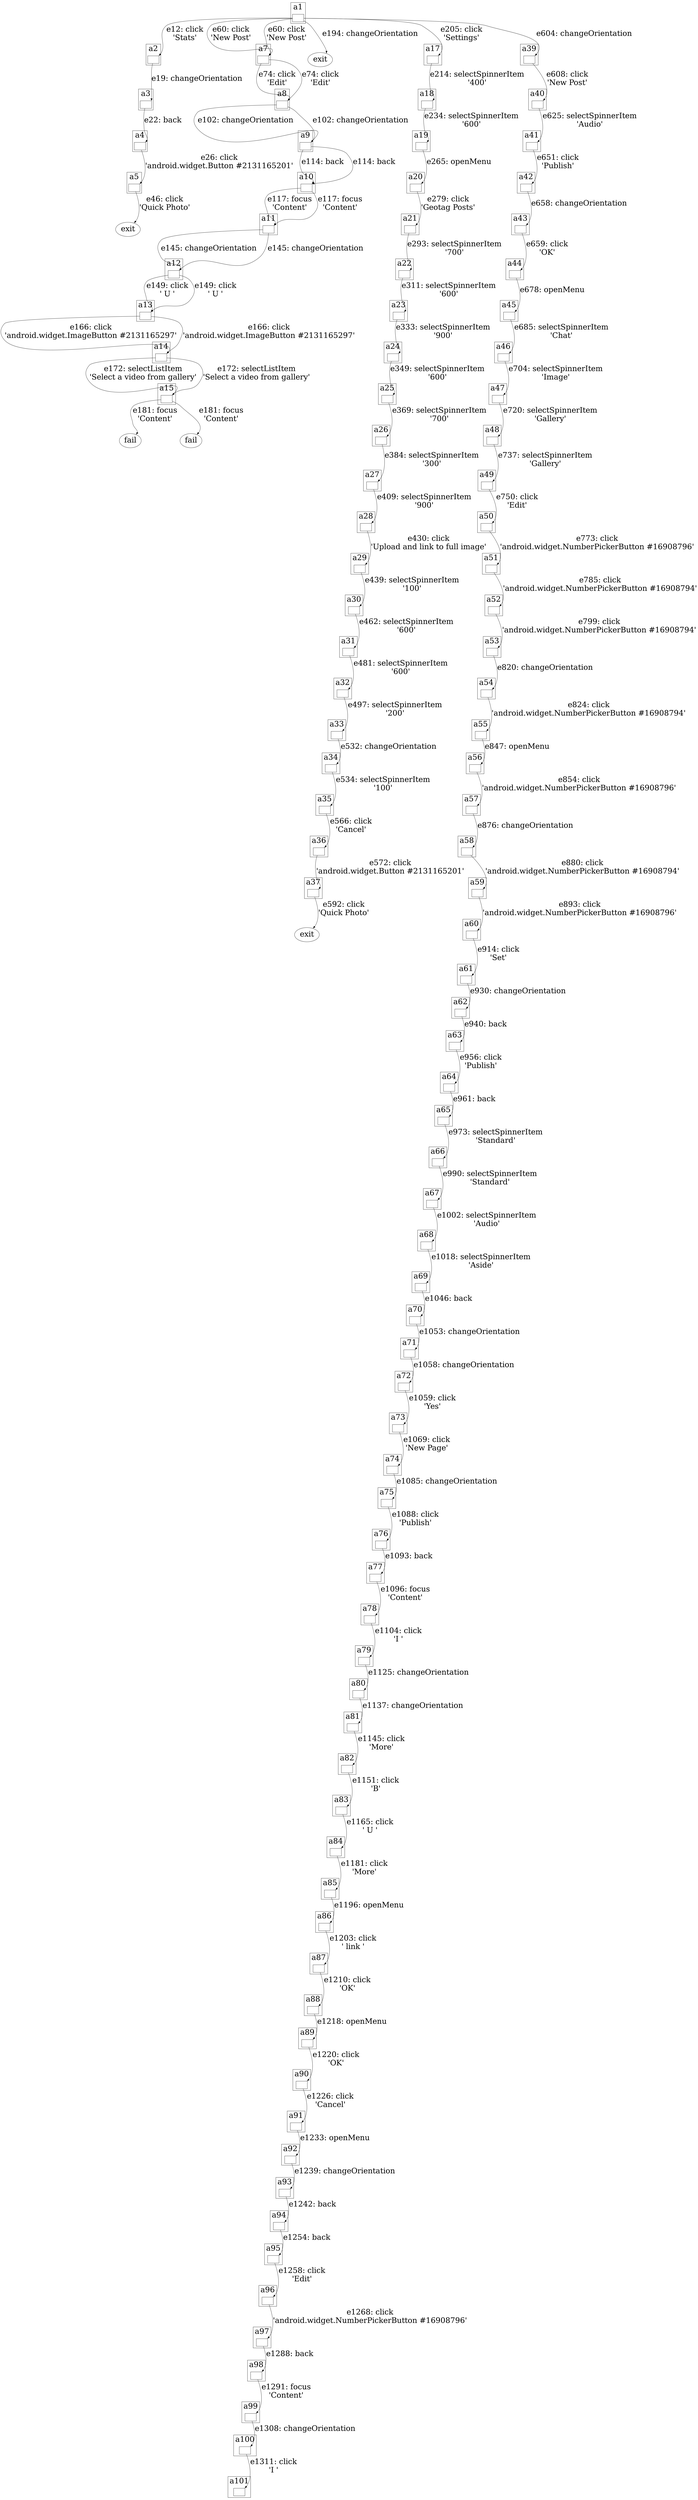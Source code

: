 digraph GuiTree {

	graph [nodesep=1, fontsize=36];
	node [fontsize=36];
	edge [fontsize=36, headport=ne];

## Edges

	a1 -> a2 [label="e12: click\n'Stats'"];
	a2 -> a3 [label="e19: changeOrientation"];
	a3 -> a4 [label="e22: back"];
	a4 -> a5 [label="e26: click\n'android.widget.Button #2131165201'"];
	a5 -> a6 [label="e46: click\n'Quick Photo'"];
	a1 -> a7 [label="e60: click\n'New Post'"];
	a7 -> a8 [label="e74: click\n'Edit'"];
	a8 -> a9 [label="e102: changeOrientation"];
	a9 -> a10 [label="e114: back"];
	a10 -> a11 [label="e117: focus\n'Content'"];
	a11 -> a12 [label="e145: changeOrientation"];
	a12 -> a13 [label="e149: click\n' U '"];
	a13 -> a14 [label="e166: click\n'android.widget.ImageButton #2131165297'"];
	a14 -> a15 [label="e172: selectListItem\n'Select a video from gallery'"];
	a15 -> f0 [label="e181: focus\n'Content'"];
	a1 -> a7 [label="e60: click\n'New Post'"];
	a7 -> a8 [label="e74: click\n'Edit'"];
	a8 -> a9 [label="e102: changeOrientation"];
	a9 -> a10 [label="e114: back"];
	a10 -> a11 [label="e117: focus\n'Content'"];
	a11 -> a12 [label="e145: changeOrientation"];
	a12 -> a13 [label="e149: click\n' U '"];
	a13 -> a14 [label="e166: click\n'android.widget.ImageButton #2131165297'"];
	a14 -> a15 [label="e172: selectListItem\n'Select a video from gallery'"];
	a15 -> f1 [label="e181: focus\n'Content'"];
	a1 -> a16 [label="e194: changeOrientation"];
	a1 -> a17 [label="e205: click\n'Settings'"];
	a17 -> a18 [label="e214: selectSpinnerItem\n'400'"];
	a18 -> a19 [label="e234: selectSpinnerItem\n'600'"];
	a19 -> a20 [label="e265: openMenu"];
	a20 -> a21 [label="e279: click\n'Geotag Posts'"];
	a21 -> a22 [label="e293: selectSpinnerItem\n'700'"];
	a22 -> a23 [label="e311: selectSpinnerItem\n'600'"];
	a23 -> a24 [label="e333: selectSpinnerItem\n'900'"];
	a24 -> a25 [label="e349: selectSpinnerItem\n'600'"];
	a25 -> a26 [label="e369: selectSpinnerItem\n'700'"];
	a26 -> a27 [label="e384: selectSpinnerItem\n'300'"];
	a27 -> a28 [label="e409: selectSpinnerItem\n'900'"];
	a28 -> a29 [label="e430: click\n'Upload and link to full image'"];
	a29 -> a30 [label="e439: selectSpinnerItem\n'100'"];
	a30 -> a31 [label="e462: selectSpinnerItem\n'600'"];
	a31 -> a32 [label="e481: selectSpinnerItem\n'600'"];
	a32 -> a33 [label="e497: selectSpinnerItem\n'200'"];
	a33 -> a34 [label="e532: changeOrientation"];
	a34 -> a35 [label="e534: selectSpinnerItem\n'100'"];
	a35 -> a36 [label="e566: click\n'Cancel'"];
	a36 -> a37 [label="e572: click\n'android.widget.Button #2131165201'"];
	a37 -> a38 [label="e592: click\n'Quick Photo'"];
	a1 -> a39 [label="e604: changeOrientation"];
	a39 -> a40 [label="e608: click\n'New Post'"];
	a40 -> a41 [label="e625: selectSpinnerItem\n'Audio'"];
	a41 -> a42 [label="e651: click\n'Publish'"];
	a42 -> a43 [label="e658: changeOrientation"];
	a43 -> a44 [label="e659: click\n'OK'"];
	a44 -> a45 [label="e678: openMenu"];
	a45 -> a46 [label="e685: selectSpinnerItem\n'Chat'"];
	a46 -> a47 [label="e704: selectSpinnerItem\n'Image'"];
	a47 -> a48 [label="e720: selectSpinnerItem\n'Gallery'"];
	a48 -> a49 [label="e737: selectSpinnerItem\n'Gallery'"];
	a49 -> a50 [label="e750: click\n'Edit'"];
	a50 -> a51 [label="e773: click\n'android.widget.NumberPickerButton #16908796'"];
	a51 -> a52 [label="e785: click\n'android.widget.NumberPickerButton #16908794'"];
	a52 -> a53 [label="e799: click\n'android.widget.NumberPickerButton #16908794'"];
	a53 -> a54 [label="e820: changeOrientation"];
	a54 -> a55 [label="e824: click\n'android.widget.NumberPickerButton #16908794'"];
	a55 -> a56 [label="e847: openMenu"];
	a56 -> a57 [label="e854: click\n'android.widget.NumberPickerButton #16908796'"];
	a57 -> a58 [label="e876: changeOrientation"];
	a58 -> a59 [label="e880: click\n'android.widget.NumberPickerButton #16908794'"];
	a59 -> a60 [label="e893: click\n'android.widget.NumberPickerButton #16908796'"];
	a60 -> a61 [label="e914: click\n'Set'"];
	a61 -> a62 [label="e930: changeOrientation"];
	a62 -> a63 [label="e940: back"];
	a63 -> a64 [label="e956: click\n'Publish'"];
	a64 -> a65 [label="e961: back"];
	a65 -> a66 [label="e973: selectSpinnerItem\n'Standard'"];
	a66 -> a67 [label="e990: selectSpinnerItem\n'Standard'"];
	a67 -> a68 [label="e1002: selectSpinnerItem\n'Audio'"];
	a68 -> a69 [label="e1018: selectSpinnerItem\n'Aside'"];
	a69 -> a70 [label="e1046: back"];
	a70 -> a71 [label="e1053: changeOrientation"];
	a71 -> a72 [label="e1058: changeOrientation"];
	a72 -> a73 [label="e1059: click\n'Yes'"];
	a73 -> a74 [label="e1069: click\n'New Page'"];
	a74 -> a75 [label="e1085: changeOrientation"];
	a75 -> a76 [label="e1088: click\n'Publish'"];
	a76 -> a77 [label="e1093: back"];
	a77 -> a78 [label="e1096: focus\n'Content'"];
	a78 -> a79 [label="e1104: click\n'I '"];
	a79 -> a80 [label="e1125: changeOrientation"];
	a80 -> a81 [label="e1137: changeOrientation"];
	a81 -> a82 [label="e1145: click\n'More'"];
	a82 -> a83 [label="e1151: click\n'B'"];
	a83 -> a84 [label="e1165: click\n' U '"];
	a84 -> a85 [label="e1181: click\n'More'"];
	a85 -> a86 [label="e1196: openMenu"];
	a86 -> a87 [label="e1203: click\n' link '"];
	a87 -> a88 [label="e1210: click\n'OK'"];
	a88 -> a89 [label="e1218: openMenu"];
	a89 -> a90 [label="e1220: click\n'OK'"];
	a90 -> a91 [label="e1226: click\n'Cancel'"];
	a91 -> a92 [label="e1233: openMenu"];
	a92 -> a93 [label="e1239: changeOrientation"];
	a93 -> a94 [label="e1242: back"];
	a94 -> a95 [label="e1254: back"];
	a95 -> a96 [label="e1258: click\n'Edit'"];
	a96 -> a97 [label="e1268: click\n'android.widget.NumberPickerButton #16908796'"];
	a97 -> a98 [label="e1288: back"];
	a98 -> a99 [label="e1291: focus\n'Content'"];
	a99 -> a100 [label="e1308: changeOrientation"];
	a100 -> a101 [label="e1311: click\n'I '"];

## Nodes

	subgraph cluster_a1{label="a1"; a1};
	a1 [label="", shapefile="a1.jpg"];

	subgraph cluster_a2{label="a2"; a2};
	a2 [label="", shapefile="a2.jpg"];

	subgraph cluster_a3{label="a3"; a3};
	a3 [label="", shapefile="a3.jpg"];

	subgraph cluster_a4{label="a4"; a4};
	a4 [label="", shapefile="a4.jpg"];

	subgraph cluster_a5{label="a5"; a5};
	a5 [label="", shapefile="a5.jpg"];

	a6 [label="exit"];

	subgraph cluster_a7{label="a7"; a7};
	a7 [label="", shapefile="a7.jpg"];

	subgraph cluster_a8{label="a8"; a8};
	a8 [label="", shapefile="a8.jpg"];

	subgraph cluster_a9{label="a9"; a9};
	a9 [label="", shapefile="a9.jpg"];

	subgraph cluster_a10{label="a10"; a10};
	a10 [label="", shapefile="a10.jpg"];

	subgraph cluster_a11{label="a11"; a11};
	a11 [label="", shapefile="a11.jpg"];

	subgraph cluster_a12{label="a12"; a12};
	a12 [label="", shapefile="a12.jpg"];

	subgraph cluster_a13{label="a13"; a13};
	a13 [label="", shapefile="a13.jpg"];

	subgraph cluster_a14{label="a14"; a14};
	a14 [label="", shapefile="a14.jpg"];

	subgraph cluster_a15{label="a15"; a15};
	a15 [label="", shapefile="a15.jpg"];

	f0 [label="fail"];

	subgraph cluster_a7{label="a7"; a7};
	a7 [label="", shapefile="a7.jpg"];

	subgraph cluster_a8{label="a8"; a8};
	a8 [label="", shapefile="a8.jpg"];

	subgraph cluster_a9{label="a9"; a9};
	a9 [label="", shapefile="a9.jpg"];

	subgraph cluster_a10{label="a10"; a10};
	a10 [label="", shapefile="a10.jpg"];

	subgraph cluster_a11{label="a11"; a11};
	a11 [label="", shapefile="a11.jpg"];

	subgraph cluster_a12{label="a12"; a12};
	a12 [label="", shapefile="a12.jpg"];

	subgraph cluster_a13{label="a13"; a13};
	a13 [label="", shapefile="a13.jpg"];

	subgraph cluster_a14{label="a14"; a14};
	a14 [label="", shapefile="a14.jpg"];

	subgraph cluster_a15{label="a15"; a15};
	a15 [label="", shapefile="a15.jpg"];

	f1 [label="fail"];

	a16 [label="exit"];

	subgraph cluster_a17{label="a17"; a17};
	a17 [label="", shapefile="a17.jpg"];

	subgraph cluster_a18{label="a18"; a18};
	a18 [label="", shapefile="a18.jpg"];

	subgraph cluster_a19{label="a19"; a19};
	a19 [label="", shapefile="a19.jpg"];

	subgraph cluster_a20{label="a20"; a20};
	a20 [label="", shapefile="a20.jpg"];

	subgraph cluster_a21{label="a21"; a21};
	a21 [label="", shapefile="a21.jpg"];

	subgraph cluster_a22{label="a22"; a22};
	a22 [label="", shapefile="a22.jpg"];

	subgraph cluster_a23{label="a23"; a23};
	a23 [label="", shapefile="a23.jpg"];

	subgraph cluster_a24{label="a24"; a24};
	a24 [label="", shapefile="a24.jpg"];

	subgraph cluster_a25{label="a25"; a25};
	a25 [label="", shapefile="a25.jpg"];

	subgraph cluster_a26{label="a26"; a26};
	a26 [label="", shapefile="a26.jpg"];

	subgraph cluster_a27{label="a27"; a27};
	a27 [label="", shapefile="a27.jpg"];

	subgraph cluster_a28{label="a28"; a28};
	a28 [label="", shapefile="a28.jpg"];

	subgraph cluster_a29{label="a29"; a29};
	a29 [label="", shapefile="a29.jpg"];

	subgraph cluster_a30{label="a30"; a30};
	a30 [label="", shapefile="a30.jpg"];

	subgraph cluster_a31{label="a31"; a31};
	a31 [label="", shapefile="a31.jpg"];

	subgraph cluster_a32{label="a32"; a32};
	a32 [label="", shapefile="a32.jpg"];

	subgraph cluster_a33{label="a33"; a33};
	a33 [label="", shapefile="a33.jpg"];

	subgraph cluster_a34{label="a34"; a34};
	a34 [label="", shapefile="a34.jpg"];

	subgraph cluster_a35{label="a35"; a35};
	a35 [label="", shapefile="a35.jpg"];

	subgraph cluster_a36{label="a36"; a36};
	a36 [label="", shapefile="a36.jpg"];

	subgraph cluster_a37{label="a37"; a37};
	a37 [label="", shapefile="a37.jpg"];

	a38 [label="exit"];

	subgraph cluster_a39{label="a39"; a39};
	a39 [label="", shapefile="a39.jpg"];

	subgraph cluster_a40{label="a40"; a40};
	a40 [label="", shapefile="a40.jpg"];

	subgraph cluster_a41{label="a41"; a41};
	a41 [label="", shapefile="a41.jpg"];

	subgraph cluster_a42{label="a42"; a42};
	a42 [label="", shapefile="a42.jpg"];

	subgraph cluster_a43{label="a43"; a43};
	a43 [label="", shapefile="a43.jpg"];

	subgraph cluster_a44{label="a44"; a44};
	a44 [label="", shapefile="a44.jpg"];

	subgraph cluster_a45{label="a45"; a45};
	a45 [label="", shapefile="a45.jpg"];

	subgraph cluster_a46{label="a46"; a46};
	a46 [label="", shapefile="a46.jpg"];

	subgraph cluster_a47{label="a47"; a47};
	a47 [label="", shapefile="a47.jpg"];

	subgraph cluster_a48{label="a48"; a48};
	a48 [label="", shapefile="a48.jpg"];

	subgraph cluster_a49{label="a49"; a49};
	a49 [label="", shapefile="a49.jpg"];

	subgraph cluster_a50{label="a50"; a50};
	a50 [label="", shapefile="a50.jpg"];

	subgraph cluster_a51{label="a51"; a51};
	a51 [label="", shapefile="a51.jpg"];

	subgraph cluster_a52{label="a52"; a52};
	a52 [label="", shapefile="a52.jpg"];

	subgraph cluster_a53{label="a53"; a53};
	a53 [label="", shapefile="a53.jpg"];

	subgraph cluster_a54{label="a54"; a54};
	a54 [label="", shapefile="a54.jpg"];

	subgraph cluster_a55{label="a55"; a55};
	a55 [label="", shapefile="a55.jpg"];

	subgraph cluster_a56{label="a56"; a56};
	a56 [label="", shapefile="a56.jpg"];

	subgraph cluster_a57{label="a57"; a57};
	a57 [label="", shapefile="a57.jpg"];

	subgraph cluster_a58{label="a58"; a58};
	a58 [label="", shapefile="a58.jpg"];

	subgraph cluster_a59{label="a59"; a59};
	a59 [label="", shapefile="a59.jpg"];

	subgraph cluster_a60{label="a60"; a60};
	a60 [label="", shapefile="a60.jpg"];

	subgraph cluster_a61{label="a61"; a61};
	a61 [label="", shapefile="a61.jpg"];

	subgraph cluster_a62{label="a62"; a62};
	a62 [label="", shapefile="a62.jpg"];

	subgraph cluster_a63{label="a63"; a63};
	a63 [label="", shapefile="a63.jpg"];

	subgraph cluster_a64{label="a64"; a64};
	a64 [label="", shapefile="a64.jpg"];

	subgraph cluster_a65{label="a65"; a65};
	a65 [label="", shapefile="a65.jpg"];

	subgraph cluster_a66{label="a66"; a66};
	a66 [label="", shapefile="a66.jpg"];

	subgraph cluster_a67{label="a67"; a67};
	a67 [label="", shapefile="a67.jpg"];

	subgraph cluster_a68{label="a68"; a68};
	a68 [label="", shapefile="a68.jpg"];

	subgraph cluster_a69{label="a69"; a69};
	a69 [label="", shapefile="a69.jpg"];

	subgraph cluster_a70{label="a70"; a70};
	a70 [label="", shapefile="a70.jpg"];

	subgraph cluster_a71{label="a71"; a71};
	a71 [label="", shapefile="a71.jpg"];

	subgraph cluster_a72{label="a72"; a72};
	a72 [label="", shapefile="a72.jpg"];

	subgraph cluster_a73{label="a73"; a73};
	a73 [label="", shapefile="a73.jpg"];

	subgraph cluster_a74{label="a74"; a74};
	a74 [label="", shapefile="a74.jpg"];

	subgraph cluster_a75{label="a75"; a75};
	a75 [label="", shapefile="a75.jpg"];

	subgraph cluster_a76{label="a76"; a76};
	a76 [label="", shapefile="a76.jpg"];

	subgraph cluster_a77{label="a77"; a77};
	a77 [label="", shapefile="a77.jpg"];

	subgraph cluster_a78{label="a78"; a78};
	a78 [label="", shapefile="a78.jpg"];

	subgraph cluster_a79{label="a79"; a79};
	a79 [label="", shapefile="a79.jpg"];

	subgraph cluster_a80{label="a80"; a80};
	a80 [label="", shapefile="a80.jpg"];

	subgraph cluster_a81{label="a81"; a81};
	a81 [label="", shapefile="a81.jpg"];

	subgraph cluster_a82{label="a82"; a82};
	a82 [label="", shapefile="a82.jpg"];

	subgraph cluster_a83{label="a83"; a83};
	a83 [label="", shapefile="a83.jpg"];

	subgraph cluster_a84{label="a84"; a84};
	a84 [label="", shapefile="a84.jpg"];

	subgraph cluster_a85{label="a85"; a85};
	a85 [label="", shapefile="a85.jpg"];

	subgraph cluster_a86{label="a86"; a86};
	a86 [label="", shapefile="a86.jpg"];

	subgraph cluster_a87{label="a87"; a87};
	a87 [label="", shapefile="a87.jpg"];

	subgraph cluster_a88{label="a88"; a88};
	a88 [label="", shapefile="a88.jpg"];

	subgraph cluster_a89{label="a89"; a89};
	a89 [label="", shapefile="a89.jpg"];

	subgraph cluster_a90{label="a90"; a90};
	a90 [label="", shapefile="a90.jpg"];

	subgraph cluster_a91{label="a91"; a91};
	a91 [label="", shapefile="a91.jpg"];

	subgraph cluster_a92{label="a92"; a92};
	a92 [label="", shapefile="a92.jpg"];

	subgraph cluster_a93{label="a93"; a93};
	a93 [label="", shapefile="a93.jpg"];

	subgraph cluster_a94{label="a94"; a94};
	a94 [label="", shapefile="a94.jpg"];

	subgraph cluster_a95{label="a95"; a95};
	a95 [label="", shapefile="a95.jpg"];

	subgraph cluster_a96{label="a96"; a96};
	a96 [label="", shapefile="a96.jpg"];

	subgraph cluster_a97{label="a97"; a97};
	a97 [label="", shapefile="a97.jpg"];

	subgraph cluster_a98{label="a98"; a98};
	a98 [label="", shapefile="a98.jpg"];

	subgraph cluster_a99{label="a99"; a99};
	a99 [label="", shapefile="a99.jpg"];

	subgraph cluster_a100{label="a100"; a100};
	a100 [label="", shapefile="a100.jpg"];

	subgraph cluster_a101{label="a101"; a101};
	a101 [label="", shapefile="a101.jpg"];

}
